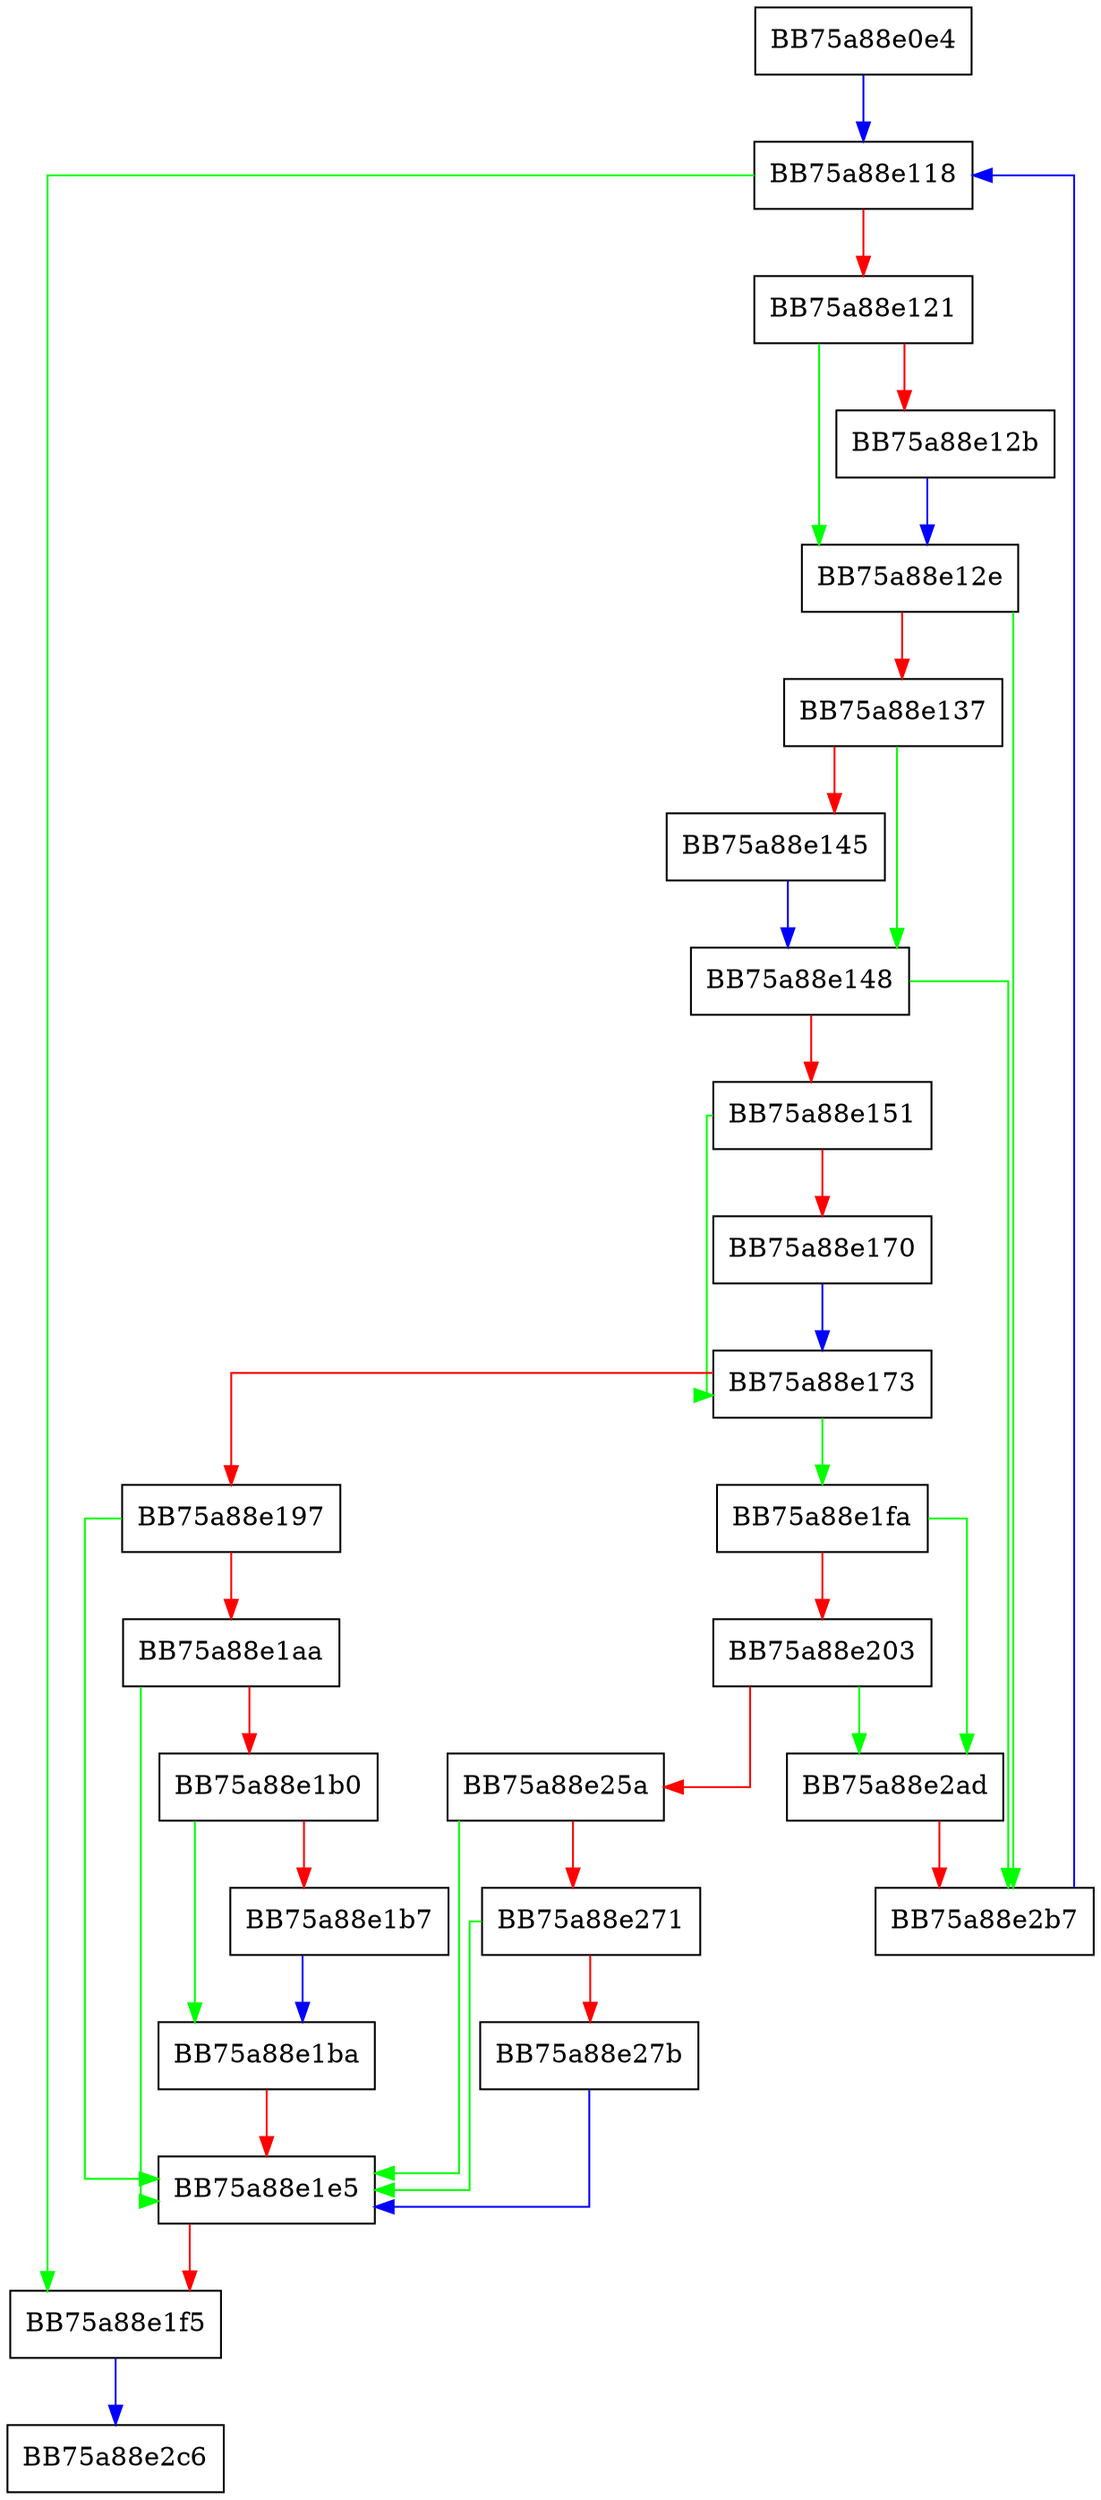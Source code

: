 digraph AddWindowUpdateTime {
  node [shape="box"];
  graph [splines=ortho];
  BB75a88e0e4 -> BB75a88e118 [color="blue"];
  BB75a88e118 -> BB75a88e1f5 [color="green"];
  BB75a88e118 -> BB75a88e121 [color="red"];
  BB75a88e121 -> BB75a88e12e [color="green"];
  BB75a88e121 -> BB75a88e12b [color="red"];
  BB75a88e12b -> BB75a88e12e [color="blue"];
  BB75a88e12e -> BB75a88e2b7 [color="green"];
  BB75a88e12e -> BB75a88e137 [color="red"];
  BB75a88e137 -> BB75a88e148 [color="green"];
  BB75a88e137 -> BB75a88e145 [color="red"];
  BB75a88e145 -> BB75a88e148 [color="blue"];
  BB75a88e148 -> BB75a88e2b7 [color="green"];
  BB75a88e148 -> BB75a88e151 [color="red"];
  BB75a88e151 -> BB75a88e173 [color="green"];
  BB75a88e151 -> BB75a88e170 [color="red"];
  BB75a88e170 -> BB75a88e173 [color="blue"];
  BB75a88e173 -> BB75a88e1fa [color="green"];
  BB75a88e173 -> BB75a88e197 [color="red"];
  BB75a88e197 -> BB75a88e1e5 [color="green"];
  BB75a88e197 -> BB75a88e1aa [color="red"];
  BB75a88e1aa -> BB75a88e1e5 [color="green"];
  BB75a88e1aa -> BB75a88e1b0 [color="red"];
  BB75a88e1b0 -> BB75a88e1ba [color="green"];
  BB75a88e1b0 -> BB75a88e1b7 [color="red"];
  BB75a88e1b7 -> BB75a88e1ba [color="blue"];
  BB75a88e1ba -> BB75a88e1e5 [color="red"];
  BB75a88e1e5 -> BB75a88e1f5 [color="red"];
  BB75a88e1f5 -> BB75a88e2c6 [color="blue"];
  BB75a88e1fa -> BB75a88e2ad [color="green"];
  BB75a88e1fa -> BB75a88e203 [color="red"];
  BB75a88e203 -> BB75a88e2ad [color="green"];
  BB75a88e203 -> BB75a88e25a [color="red"];
  BB75a88e25a -> BB75a88e1e5 [color="green"];
  BB75a88e25a -> BB75a88e271 [color="red"];
  BB75a88e271 -> BB75a88e1e5 [color="green"];
  BB75a88e271 -> BB75a88e27b [color="red"];
  BB75a88e27b -> BB75a88e1e5 [color="blue"];
  BB75a88e2ad -> BB75a88e2b7 [color="red"];
  BB75a88e2b7 -> BB75a88e118 [color="blue"];
}